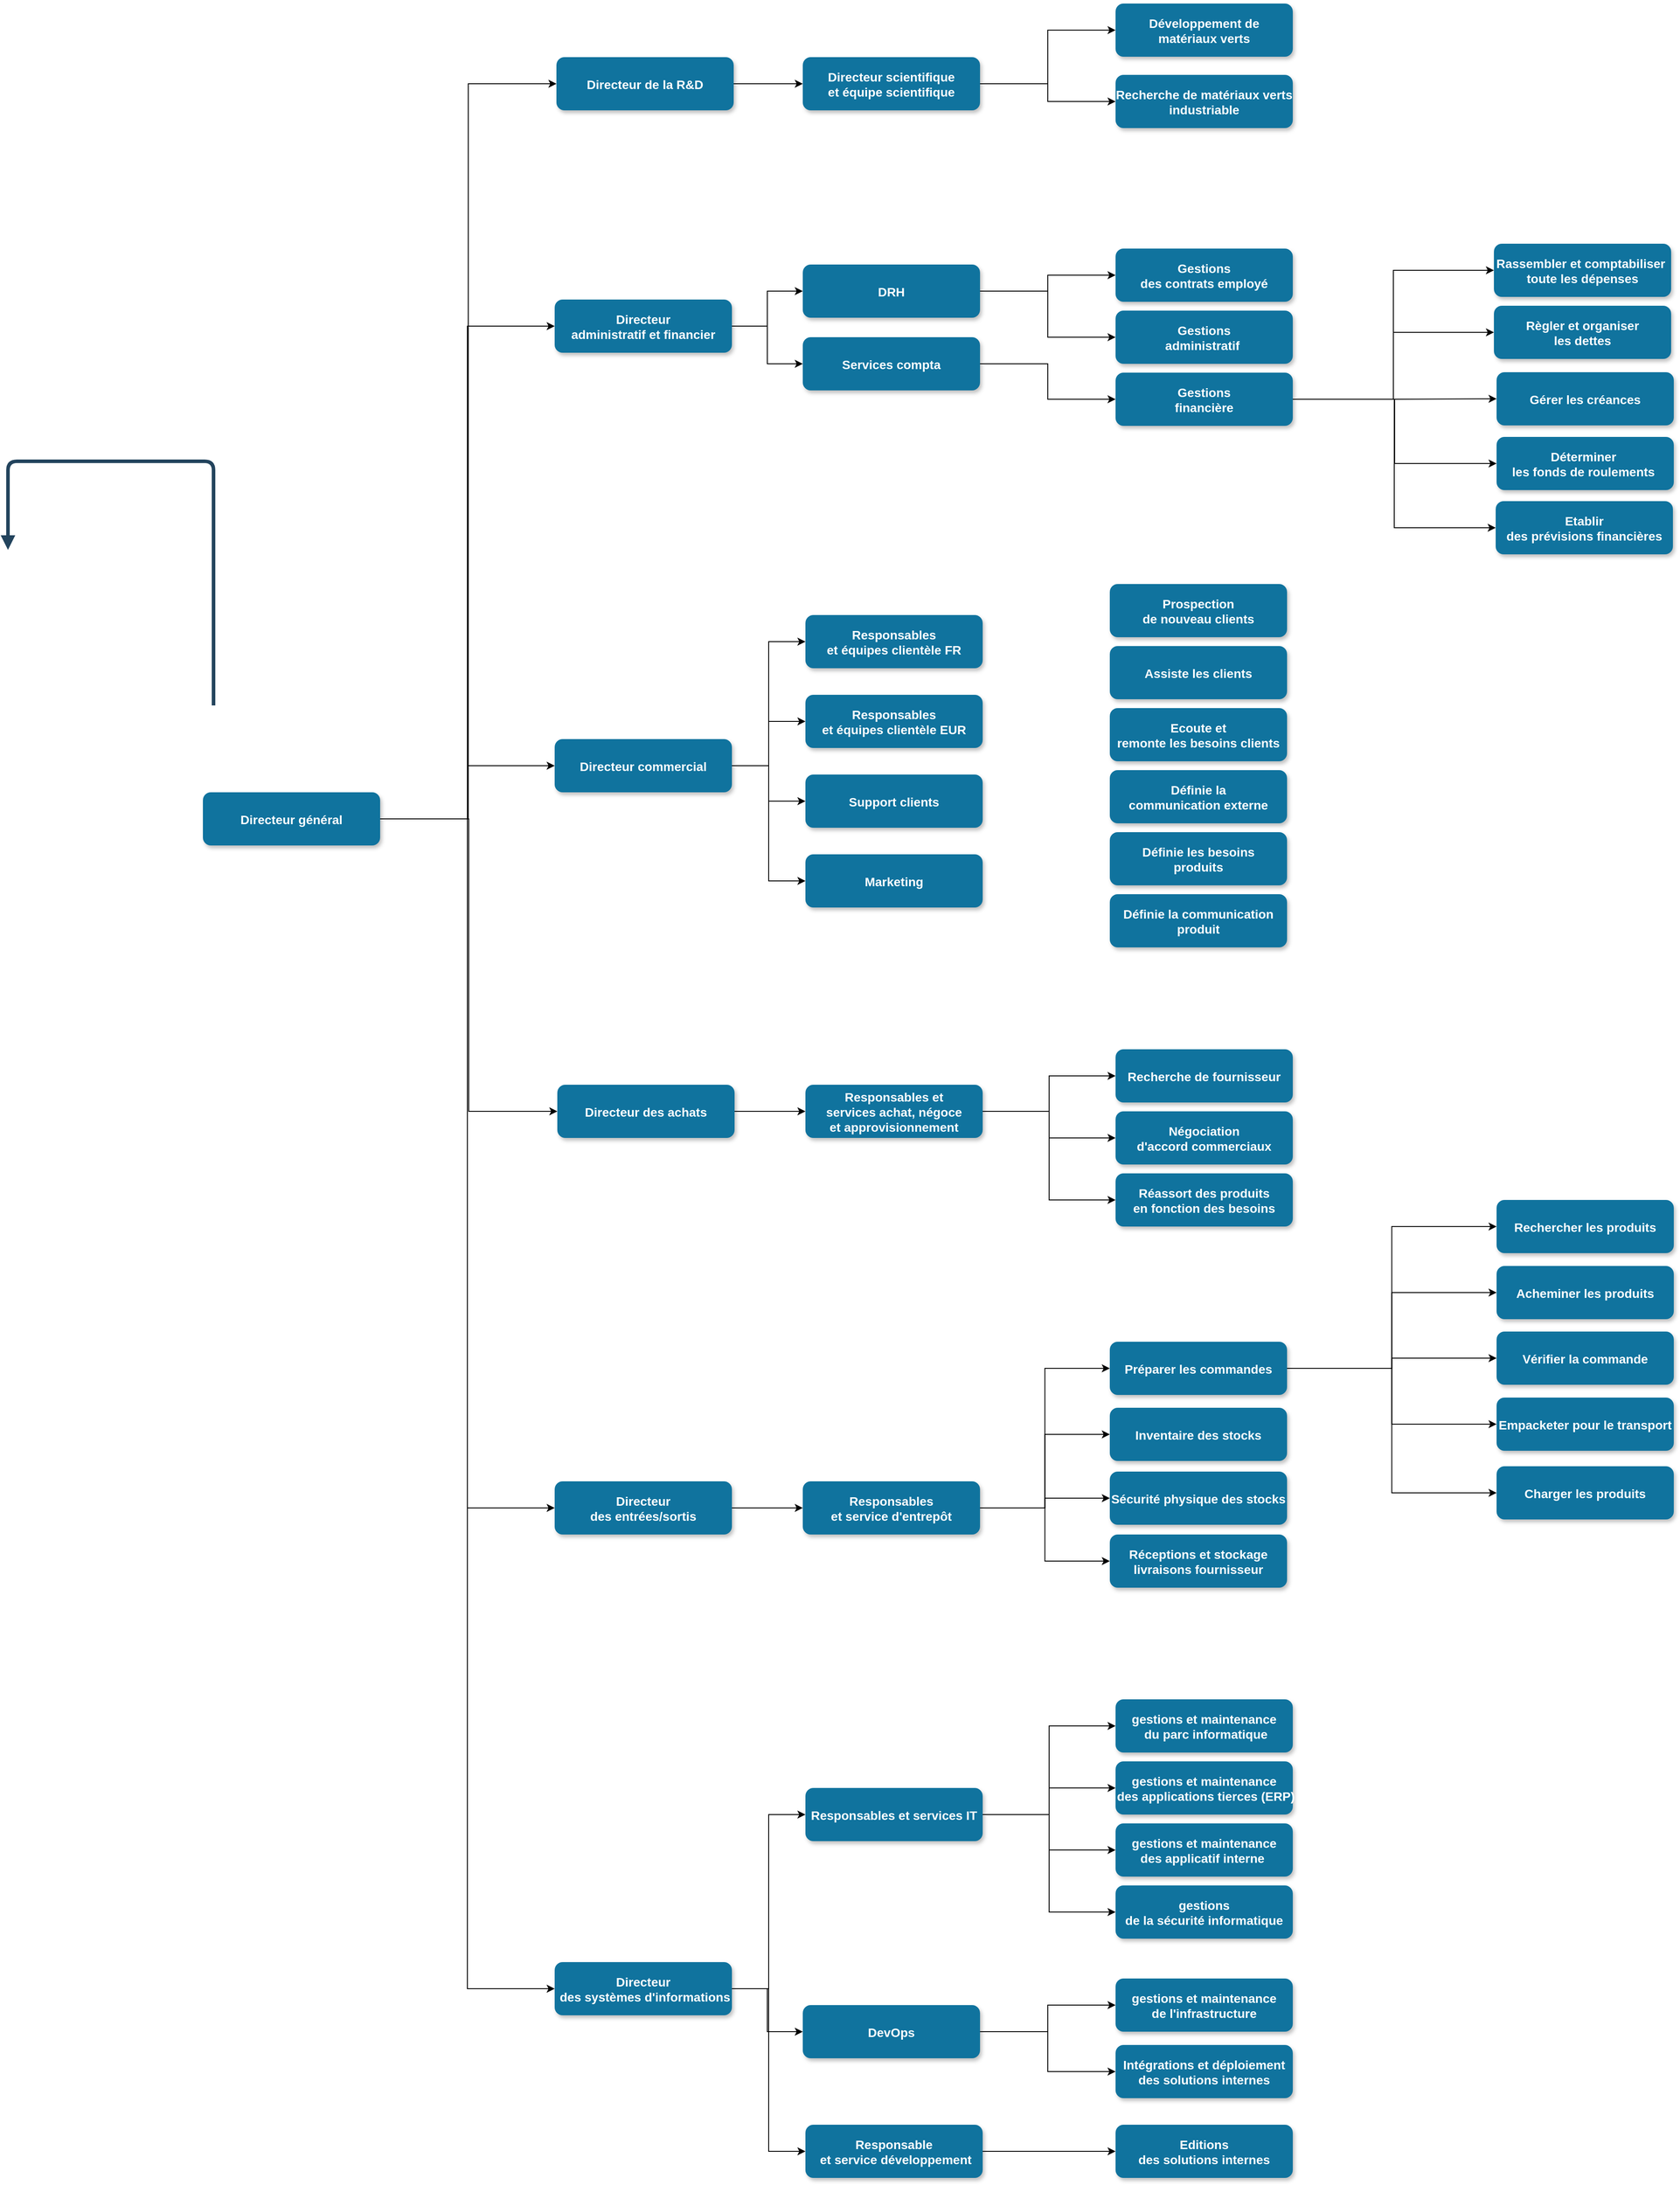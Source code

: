 <mxfile version="11.3.0" type="device" pages="1"><diagram name="Page-1" id="97916047-d0de-89f5-080d-49f4d83e522f"><mxGraphModel dx="5273.5" dy="3260.5" grid="1" gridSize="10" guides="1" tooltips="1" connect="1" arrows="1" fold="1" page="1" pageScale="1.5" pageWidth="1169" pageHeight="827" background="#ffffff" math="0" shadow="0"><root><mxCell id="0"/><mxCell id="1" parent="0"/><mxCell id="zk9zAfqhMUOHhA1e45EC-48" style="edgeStyle=orthogonalEdgeStyle;rounded=0;orthogonalLoop=1;jettySize=auto;html=1;entryX=0;entryY=0.5;entryDx=0;entryDy=0;" edge="1" parent="1" source="2" target="-ZElBQF-fnO5zHJk0N2G-56"><mxGeometry relative="1" as="geometry"/></mxCell><mxCell id="zk9zAfqhMUOHhA1e45EC-49" style="edgeStyle=orthogonalEdgeStyle;rounded=0;orthogonalLoop=1;jettySize=auto;html=1;" edge="1" parent="1" source="2" target="7"><mxGeometry relative="1" as="geometry"/></mxCell><mxCell id="zk9zAfqhMUOHhA1e45EC-50" style="edgeStyle=orthogonalEdgeStyle;rounded=0;orthogonalLoop=1;jettySize=auto;html=1;entryX=0;entryY=0.5;entryDx=0;entryDy=0;" edge="1" parent="1" source="2" target="5"><mxGeometry relative="1" as="geometry"/></mxCell><mxCell id="zk9zAfqhMUOHhA1e45EC-51" style="edgeStyle=orthogonalEdgeStyle;rounded=0;orthogonalLoop=1;jettySize=auto;html=1;entryX=0;entryY=0.5;entryDx=0;entryDy=0;" edge="1" parent="1" source="2" target="4"><mxGeometry relative="1" as="geometry"/></mxCell><mxCell id="zk9zAfqhMUOHhA1e45EC-58" style="edgeStyle=orthogonalEdgeStyle;rounded=0;orthogonalLoop=1;jettySize=auto;html=1;entryX=0;entryY=0.5;entryDx=0;entryDy=0;" edge="1" parent="1" source="2" target="6"><mxGeometry relative="1" as="geometry"/></mxCell><mxCell id="zk9zAfqhMUOHhA1e45EC-62" style="edgeStyle=orthogonalEdgeStyle;rounded=0;orthogonalLoop=1;jettySize=auto;html=1;entryX=0;entryY=0.5;entryDx=0;entryDy=0;" edge="1" parent="1" source="2" target="-ZElBQF-fnO5zHJk0N2G-55"><mxGeometry relative="1" as="geometry"/></mxCell><mxCell id="2" value="Directeur général" style="rounded=1;fillColor=#10739E;strokeColor=none;shadow=1;gradientColor=none;fontStyle=1;fontColor=#FFFFFF;fontSize=14;" parent="1" vertex="1"><mxGeometry x="-120" y="380" width="200" height="60" as="geometry"/></mxCell><mxCell id="zk9zAfqhMUOHhA1e45EC-57" style="edgeStyle=orthogonalEdgeStyle;rounded=0;orthogonalLoop=1;jettySize=auto;html=1;" edge="1" parent="1" source="4" target="-ZElBQF-fnO5zHJk0N2G-68"><mxGeometry relative="1" as="geometry"/></mxCell><mxCell id="4" value="Directeur &#10;des entrées/sortis" style="rounded=1;fillColor=#10739E;strokeColor=none;shadow=1;gradientColor=none;fontStyle=1;fontColor=#FFFFFF;fontSize=14;" parent="1" vertex="1"><mxGeometry x="277" y="1157.5" width="200" height="60" as="geometry"/></mxCell><mxCell id="zk9zAfqhMUOHhA1e45EC-56" value="" style="edgeStyle=orthogonalEdgeStyle;rounded=0;orthogonalLoop=1;jettySize=auto;html=1;" edge="1" parent="1" source="5" target="-ZElBQF-fnO5zHJk0N2G-67"><mxGeometry relative="1" as="geometry"/></mxCell><mxCell id="5" value="Directeur des achats" style="rounded=1;fillColor=#10739E;strokeColor=none;shadow=1;gradientColor=none;fontStyle=1;fontColor=#FFFFFF;fontSize=14;" parent="1" vertex="1"><mxGeometry x="280" y="710" width="200" height="60" as="geometry"/></mxCell><mxCell id="zk9zAfqhMUOHhA1e45EC-59" style="edgeStyle=orthogonalEdgeStyle;rounded=0;orthogonalLoop=1;jettySize=auto;html=1;entryX=0;entryY=0.5;entryDx=0;entryDy=0;" edge="1" parent="1" source="6" target="-ZElBQF-fnO5zHJk0N2G-69"><mxGeometry relative="1" as="geometry"/></mxCell><mxCell id="zk9zAfqhMUOHhA1e45EC-60" style="edgeStyle=orthogonalEdgeStyle;rounded=0;orthogonalLoop=1;jettySize=auto;html=1;" edge="1" parent="1" source="6" target="-ZElBQF-fnO5zHJk0N2G-80"><mxGeometry relative="1" as="geometry"/></mxCell><mxCell id="zk9zAfqhMUOHhA1e45EC-61" style="edgeStyle=orthogonalEdgeStyle;rounded=0;orthogonalLoop=1;jettySize=auto;html=1;entryX=0;entryY=0.5;entryDx=0;entryDy=0;" edge="1" parent="1" source="6" target="-ZElBQF-fnO5zHJk0N2G-70"><mxGeometry relative="1" as="geometry"/></mxCell><mxCell id="6" value="Directeur&#10; des systèmes d'informations" style="rounded=1;fillColor=#10739E;strokeColor=none;shadow=1;gradientColor=none;fontStyle=1;fontColor=#FFFFFF;fontSize=14;" parent="1" vertex="1"><mxGeometry x="277" y="1700" width="200" height="60" as="geometry"/></mxCell><mxCell id="zk9zAfqhMUOHhA1e45EC-52" style="edgeStyle=orthogonalEdgeStyle;rounded=0;orthogonalLoop=1;jettySize=auto;html=1;entryX=0;entryY=0.5;entryDx=0;entryDy=0;" edge="1" parent="1" source="7" target="-ZElBQF-fnO5zHJk0N2G-63"><mxGeometry relative="1" as="geometry"/></mxCell><mxCell id="zk9zAfqhMUOHhA1e45EC-53" style="edgeStyle=orthogonalEdgeStyle;rounded=0;orthogonalLoop=1;jettySize=auto;html=1;" edge="1" parent="1" source="7" target="-ZElBQF-fnO5zHJk0N2G-64"><mxGeometry relative="1" as="geometry"/></mxCell><mxCell id="zk9zAfqhMUOHhA1e45EC-54" style="edgeStyle=orthogonalEdgeStyle;rounded=0;orthogonalLoop=1;jettySize=auto;html=1;entryX=0;entryY=0.5;entryDx=0;entryDy=0;" edge="1" parent="1" source="7" target="-ZElBQF-fnO5zHJk0N2G-65"><mxGeometry relative="1" as="geometry"/></mxCell><mxCell id="zk9zAfqhMUOHhA1e45EC-55" style="edgeStyle=orthogonalEdgeStyle;rounded=0;orthogonalLoop=1;jettySize=auto;html=1;entryX=0;entryY=0.5;entryDx=0;entryDy=0;" edge="1" parent="1" source="7" target="-ZElBQF-fnO5zHJk0N2G-66"><mxGeometry relative="1" as="geometry"/></mxCell><mxCell id="7" value="Directeur commercial" style="rounded=1;fillColor=#10739E;strokeColor=none;shadow=1;gradientColor=none;fontStyle=1;fontColor=#FFFFFF;fontSize=14;" parent="1" vertex="1"><mxGeometry x="277" y="320" width="200" height="60" as="geometry"/></mxCell><mxCell id="30" value="" style="edgeStyle=elbowEdgeStyle;elbow=vertical;strokeWidth=4;endArrow=block;endFill=1;fontStyle=1;strokeColor=#23445D;" parent="1" edge="1"><mxGeometry x="-858" y="42" width="100" height="100" as="geometry"><mxPoint x="-108" y="282" as="sourcePoint"/><mxPoint x="-340" y="106.5" as="targetPoint"/><Array as="points"><mxPoint x="-510" y="6.5"/></Array></mxGeometry></mxCell><mxCell id="zk9zAfqhMUOHhA1e45EC-32" style="edgeStyle=orthogonalEdgeStyle;rounded=0;orthogonalLoop=1;jettySize=auto;html=1;entryX=0;entryY=0.5;entryDx=0;entryDy=0;" edge="1" parent="1" source="-ZElBQF-fnO5zHJk0N2G-55" target="-ZElBQF-fnO5zHJk0N2G-61"><mxGeometry relative="1" as="geometry"/></mxCell><mxCell id="zk9zAfqhMUOHhA1e45EC-33" style="edgeStyle=orthogonalEdgeStyle;rounded=0;orthogonalLoop=1;jettySize=auto;html=1;entryX=0;entryY=0.5;entryDx=0;entryDy=0;" edge="1" parent="1" source="-ZElBQF-fnO5zHJk0N2G-55" target="-ZElBQF-fnO5zHJk0N2G-62"><mxGeometry relative="1" as="geometry"/></mxCell><mxCell id="-ZElBQF-fnO5zHJk0N2G-55" value="Directeur &#10;administratif et financier" style="rounded=1;fillColor=#10739E;strokeColor=none;shadow=1;gradientColor=none;fontStyle=1;fontColor=#FFFFFF;fontSize=14;" parent="1" vertex="1"><mxGeometry x="277" y="-176" width="200" height="60" as="geometry"/></mxCell><mxCell id="zk9zAfqhMUOHhA1e45EC-47" style="edgeStyle=orthogonalEdgeStyle;rounded=0;orthogonalLoop=1;jettySize=auto;html=1;" edge="1" parent="1" source="-ZElBQF-fnO5zHJk0N2G-56" target="-ZElBQF-fnO5zHJk0N2G-58"><mxGeometry relative="1" as="geometry"/></mxCell><mxCell id="-ZElBQF-fnO5zHJk0N2G-56" value="Directeur de la R&amp;D" style="rounded=1;fillColor=#10739E;strokeColor=none;shadow=1;gradientColor=none;fontStyle=1;fontColor=#FFFFFF;fontSize=14;" parent="1" vertex="1"><mxGeometry x="279" y="-449.5" width="200" height="60" as="geometry"/></mxCell><mxCell id="zk9zAfqhMUOHhA1e45EC-45" style="edgeStyle=orthogonalEdgeStyle;rounded=0;orthogonalLoop=1;jettySize=auto;html=1;entryX=0;entryY=0.5;entryDx=0;entryDy=0;" edge="1" parent="1" source="-ZElBQF-fnO5zHJk0N2G-58" target="-ZElBQF-fnO5zHJk0N2G-83"><mxGeometry relative="1" as="geometry"/></mxCell><mxCell id="zk9zAfqhMUOHhA1e45EC-46" style="edgeStyle=orthogonalEdgeStyle;rounded=0;orthogonalLoop=1;jettySize=auto;html=1;entryX=0;entryY=0.5;entryDx=0;entryDy=0;" edge="1" parent="1" source="-ZElBQF-fnO5zHJk0N2G-58" target="-ZElBQF-fnO5zHJk0N2G-88"><mxGeometry relative="1" as="geometry"/></mxCell><mxCell id="-ZElBQF-fnO5zHJk0N2G-58" value="Directeur scientifique&#10;et équipe scientifique" style="rounded=1;fillColor=#10739E;strokeColor=none;shadow=1;gradientColor=none;fontStyle=1;fontColor=#FFFFFF;fontSize=14;" parent="1" vertex="1"><mxGeometry x="557" y="-449.5" width="200" height="60" as="geometry"/></mxCell><mxCell id="zk9zAfqhMUOHhA1e45EC-34" style="edgeStyle=orthogonalEdgeStyle;rounded=0;orthogonalLoop=1;jettySize=auto;html=1;entryX=0;entryY=0.5;entryDx=0;entryDy=0;" edge="1" parent="1" source="-ZElBQF-fnO5zHJk0N2G-61" target="-ZElBQF-fnO5zHJk0N2G-89"><mxGeometry relative="1" as="geometry"/></mxCell><mxCell id="zk9zAfqhMUOHhA1e45EC-39" style="edgeStyle=orthogonalEdgeStyle;rounded=0;orthogonalLoop=1;jettySize=auto;html=1;entryX=0;entryY=0.5;entryDx=0;entryDy=0;" edge="1" parent="1" source="-ZElBQF-fnO5zHJk0N2G-61" target="-ZElBQF-fnO5zHJk0N2G-102"><mxGeometry relative="1" as="geometry"/></mxCell><mxCell id="-ZElBQF-fnO5zHJk0N2G-61" value="DRH" style="rounded=1;fillColor=#10739E;strokeColor=none;shadow=1;gradientColor=none;fontStyle=1;fontColor=#FFFFFF;fontSize=14;" parent="1" vertex="1"><mxGeometry x="557" y="-215.5" width="200" height="60" as="geometry"/></mxCell><mxCell id="zk9zAfqhMUOHhA1e45EC-38" style="edgeStyle=orthogonalEdgeStyle;rounded=0;orthogonalLoop=1;jettySize=auto;html=1;entryX=0;entryY=0.5;entryDx=0;entryDy=0;" edge="1" parent="1" source="-ZElBQF-fnO5zHJk0N2G-62" target="-ZElBQF-fnO5zHJk0N2G-103"><mxGeometry relative="1" as="geometry"/></mxCell><mxCell id="-ZElBQF-fnO5zHJk0N2G-62" value="Services compta" style="rounded=1;fillColor=#10739E;strokeColor=none;shadow=1;gradientColor=none;fontStyle=1;fontColor=#FFFFFF;fontSize=14;" parent="1" vertex="1"><mxGeometry x="557" y="-133.5" width="200" height="60" as="geometry"/></mxCell><mxCell id="-ZElBQF-fnO5zHJk0N2G-63" value="Responsables &#10;et équipes clientèle FR" style="rounded=1;fillColor=#10739E;strokeColor=none;shadow=1;gradientColor=none;fontStyle=1;fontColor=#FFFFFF;fontSize=14;" parent="1" vertex="1"><mxGeometry x="560" y="180" width="200" height="60" as="geometry"/></mxCell><mxCell id="-ZElBQF-fnO5zHJk0N2G-64" value="Responsables &#10;et équipes clientèle EUR" style="rounded=1;fillColor=#10739E;strokeColor=none;shadow=1;gradientColor=none;fontStyle=1;fontColor=#FFFFFF;fontSize=14;" parent="1" vertex="1"><mxGeometry x="560" y="270" width="200" height="60" as="geometry"/></mxCell><mxCell id="-ZElBQF-fnO5zHJk0N2G-65" value="Support clients" style="rounded=1;fillColor=#10739E;strokeColor=none;shadow=1;gradientColor=none;fontStyle=1;fontColor=#FFFFFF;fontSize=14;" parent="1" vertex="1"><mxGeometry x="560" y="360" width="200" height="60" as="geometry"/></mxCell><mxCell id="-ZElBQF-fnO5zHJk0N2G-66" value="Marketing" style="rounded=1;fillColor=#10739E;strokeColor=none;shadow=1;gradientColor=none;fontStyle=1;fontColor=#FFFFFF;fontSize=14;" parent="1" vertex="1"><mxGeometry x="560" y="450" width="200" height="60" as="geometry"/></mxCell><mxCell id="zk9zAfqhMUOHhA1e45EC-72" style="edgeStyle=orthogonalEdgeStyle;rounded=0;orthogonalLoop=1;jettySize=auto;html=1;entryX=0;entryY=0.5;entryDx=0;entryDy=0;" edge="1" parent="1" source="-ZElBQF-fnO5zHJk0N2G-67" target="-ZElBQF-fnO5zHJk0N2G-93"><mxGeometry relative="1" as="geometry"/></mxCell><mxCell id="zk9zAfqhMUOHhA1e45EC-73" style="edgeStyle=orthogonalEdgeStyle;rounded=0;orthogonalLoop=1;jettySize=auto;html=1;entryX=0;entryY=0.5;entryDx=0;entryDy=0;" edge="1" parent="1" source="-ZElBQF-fnO5zHJk0N2G-67" target="-ZElBQF-fnO5zHJk0N2G-94"><mxGeometry relative="1" as="geometry"/></mxCell><mxCell id="zk9zAfqhMUOHhA1e45EC-74" style="edgeStyle=orthogonalEdgeStyle;rounded=0;orthogonalLoop=1;jettySize=auto;html=1;entryX=0;entryY=0.5;entryDx=0;entryDy=0;" edge="1" parent="1" source="-ZElBQF-fnO5zHJk0N2G-67" target="-ZElBQF-fnO5zHJk0N2G-95"><mxGeometry relative="1" as="geometry"/></mxCell><mxCell id="-ZElBQF-fnO5zHJk0N2G-67" value="Responsables et &#10;services achat, négoce &#10;et approvisionnement" style="rounded=1;fillColor=#10739E;strokeColor=none;shadow=1;gradientColor=none;fontStyle=1;fontColor=#FFFFFF;fontSize=14;" parent="1" vertex="1"><mxGeometry x="560" y="710" width="200" height="60" as="geometry"/></mxCell><mxCell id="zk9zAfqhMUOHhA1e45EC-63" style="edgeStyle=orthogonalEdgeStyle;rounded=0;orthogonalLoop=1;jettySize=auto;html=1;entryX=0;entryY=0.5;entryDx=0;entryDy=0;" edge="1" parent="1" source="-ZElBQF-fnO5zHJk0N2G-68" target="-ZElBQF-fnO5zHJk0N2G-100"><mxGeometry relative="1" as="geometry"/></mxCell><mxCell id="zk9zAfqhMUOHhA1e45EC-64" style="edgeStyle=orthogonalEdgeStyle;rounded=0;orthogonalLoop=1;jettySize=auto;html=1;entryX=0;entryY=0.5;entryDx=0;entryDy=0;" edge="1" parent="1" source="-ZElBQF-fnO5zHJk0N2G-68" target="-ZElBQF-fnO5zHJk0N2G-97"><mxGeometry relative="1" as="geometry"/></mxCell><mxCell id="zk9zAfqhMUOHhA1e45EC-65" style="edgeStyle=orthogonalEdgeStyle;rounded=0;orthogonalLoop=1;jettySize=auto;html=1;entryX=0;entryY=0.5;entryDx=0;entryDy=0;" edge="1" parent="1" source="-ZElBQF-fnO5zHJk0N2G-68" target="-ZElBQF-fnO5zHJk0N2G-98"><mxGeometry relative="1" as="geometry"/></mxCell><mxCell id="zk9zAfqhMUOHhA1e45EC-66" style="edgeStyle=orthogonalEdgeStyle;rounded=0;orthogonalLoop=1;jettySize=auto;html=1;entryX=0;entryY=0.5;entryDx=0;entryDy=0;" edge="1" parent="1" source="-ZElBQF-fnO5zHJk0N2G-68" target="-ZElBQF-fnO5zHJk0N2G-99"><mxGeometry relative="1" as="geometry"/></mxCell><mxCell id="-ZElBQF-fnO5zHJk0N2G-68" value="Responsables&#10;et service d'entrepôt" style="rounded=1;fillColor=#10739E;strokeColor=none;shadow=1;gradientColor=none;fontStyle=1;fontColor=#FFFFFF;fontSize=14;" parent="1" vertex="1"><mxGeometry x="557" y="1157.5" width="200" height="60" as="geometry"/></mxCell><mxCell id="zk9zAfqhMUOHhA1e45EC-75" style="edgeStyle=orthogonalEdgeStyle;rounded=0;orthogonalLoop=1;jettySize=auto;html=1;entryX=0;entryY=0.5;entryDx=0;entryDy=0;" edge="1" parent="1" source="-ZElBQF-fnO5zHJk0N2G-69" target="-ZElBQF-fnO5zHJk0N2G-72"><mxGeometry relative="1" as="geometry"/></mxCell><mxCell id="zk9zAfqhMUOHhA1e45EC-76" style="edgeStyle=orthogonalEdgeStyle;rounded=0;orthogonalLoop=1;jettySize=auto;html=1;" edge="1" parent="1" source="-ZElBQF-fnO5zHJk0N2G-69" target="-ZElBQF-fnO5zHJk0N2G-73"><mxGeometry relative="1" as="geometry"/></mxCell><mxCell id="zk9zAfqhMUOHhA1e45EC-77" style="edgeStyle=orthogonalEdgeStyle;rounded=0;orthogonalLoop=1;jettySize=auto;html=1;" edge="1" parent="1" source="-ZElBQF-fnO5zHJk0N2G-69" target="-ZElBQF-fnO5zHJk0N2G-78"><mxGeometry relative="1" as="geometry"/></mxCell><mxCell id="zk9zAfqhMUOHhA1e45EC-78" style="edgeStyle=orthogonalEdgeStyle;rounded=0;orthogonalLoop=1;jettySize=auto;html=1;entryX=0;entryY=0.5;entryDx=0;entryDy=0;" edge="1" parent="1" source="-ZElBQF-fnO5zHJk0N2G-69" target="-ZElBQF-fnO5zHJk0N2G-75"><mxGeometry relative="1" as="geometry"/></mxCell><mxCell id="-ZElBQF-fnO5zHJk0N2G-69" value="Responsables et services IT" style="rounded=1;fillColor=#10739E;strokeColor=none;shadow=1;gradientColor=none;fontStyle=1;fontColor=#FFFFFF;fontSize=14;" parent="1" vertex="1"><mxGeometry x="560" y="1503.5" width="200" height="60" as="geometry"/></mxCell><mxCell id="zk9zAfqhMUOHhA1e45EC-81" style="edgeStyle=orthogonalEdgeStyle;rounded=0;orthogonalLoop=1;jettySize=auto;html=1;entryX=0;entryY=0.5;entryDx=0;entryDy=0;" edge="1" parent="1" source="-ZElBQF-fnO5zHJk0N2G-70" target="-ZElBQF-fnO5zHJk0N2G-77"><mxGeometry relative="1" as="geometry"/></mxCell><mxCell id="-ZElBQF-fnO5zHJk0N2G-70" value="Responsable&#10; et service développement" style="rounded=1;fillColor=#10739E;strokeColor=none;shadow=1;gradientColor=none;fontStyle=1;fontColor=#FFFFFF;fontSize=14;" parent="1" vertex="1"><mxGeometry x="560" y="1883.5" width="200" height="60" as="geometry"/></mxCell><mxCell id="-ZElBQF-fnO5zHJk0N2G-72" value="gestions et maintenance&#10; du parc informatique" style="rounded=1;fillColor=#10739E;strokeColor=none;shadow=1;gradientColor=none;fontStyle=1;fontColor=#FFFFFF;fontSize=14;" parent="1" vertex="1"><mxGeometry x="910" y="1403.5" width="200" height="60" as="geometry"/></mxCell><mxCell id="-ZElBQF-fnO5zHJk0N2G-73" value="gestions et maintenance&#10; des applications tierces (ERP)" style="rounded=1;fillColor=#10739E;strokeColor=none;shadow=1;gradientColor=none;fontStyle=1;fontColor=#FFFFFF;fontSize=14;" parent="1" vertex="1"><mxGeometry x="910" y="1473.5" width="200" height="60" as="geometry"/></mxCell><mxCell id="-ZElBQF-fnO5zHJk0N2G-74" value="gestions et maintenance&#10;de l'infrastructure" style="rounded=1;fillColor=#10739E;strokeColor=none;shadow=1;gradientColor=none;fontStyle=1;fontColor=#FFFFFF;fontSize=14;" parent="1" vertex="1"><mxGeometry x="910" y="1718.5" width="200" height="60" as="geometry"/></mxCell><mxCell id="-ZElBQF-fnO5zHJk0N2G-75" value="gestions &#10;de la sécurité informatique" style="rounded=1;fillColor=#10739E;strokeColor=none;shadow=1;gradientColor=none;fontStyle=1;fontColor=#FFFFFF;fontSize=14;" parent="1" vertex="1"><mxGeometry x="910" y="1613.5" width="200" height="60" as="geometry"/></mxCell><mxCell id="-ZElBQF-fnO5zHJk0N2G-77" value="Editions&#10;des solutions internes" style="rounded=1;fillColor=#10739E;strokeColor=none;shadow=1;gradientColor=none;fontStyle=1;fontColor=#FFFFFF;fontSize=14;" parent="1" vertex="1"><mxGeometry x="910" y="1883.5" width="200" height="60" as="geometry"/></mxCell><mxCell id="-ZElBQF-fnO5zHJk0N2G-78" value="gestions et maintenance&#10;des applicatif interne " style="rounded=1;fillColor=#10739E;strokeColor=none;shadow=1;gradientColor=none;fontStyle=1;fontColor=#FFFFFF;fontSize=14;" parent="1" vertex="1"><mxGeometry x="910" y="1543.5" width="200" height="60" as="geometry"/></mxCell><mxCell id="-ZElBQF-fnO5zHJk0N2G-79" value="Intégrations et déploiement &#10;des solutions internes" style="rounded=1;fillColor=#10739E;strokeColor=none;shadow=1;gradientColor=none;fontStyle=1;fontColor=#FFFFFF;fontSize=14;" parent="1" vertex="1"><mxGeometry x="910" y="1793.5" width="200" height="60" as="geometry"/></mxCell><mxCell id="zk9zAfqhMUOHhA1e45EC-79" style="edgeStyle=orthogonalEdgeStyle;rounded=0;orthogonalLoop=1;jettySize=auto;html=1;entryX=0;entryY=0.5;entryDx=0;entryDy=0;" edge="1" parent="1" source="-ZElBQF-fnO5zHJk0N2G-80" target="-ZElBQF-fnO5zHJk0N2G-74"><mxGeometry relative="1" as="geometry"/></mxCell><mxCell id="zk9zAfqhMUOHhA1e45EC-80" style="edgeStyle=orthogonalEdgeStyle;rounded=0;orthogonalLoop=1;jettySize=auto;html=1;" edge="1" parent="1" source="-ZElBQF-fnO5zHJk0N2G-80" target="-ZElBQF-fnO5zHJk0N2G-79"><mxGeometry relative="1" as="geometry"/></mxCell><mxCell id="-ZElBQF-fnO5zHJk0N2G-80" value="DevOps" style="rounded=1;fillColor=#10739E;strokeColor=none;shadow=1;gradientColor=none;fontStyle=1;fontColor=#FFFFFF;fontSize=14;" parent="1" vertex="1"><mxGeometry x="557" y="1748.5" width="200" height="60" as="geometry"/></mxCell><mxCell id="-ZElBQF-fnO5zHJk0N2G-83" value="Développement de &#10;matériaux verts" style="rounded=1;fillColor=#10739E;strokeColor=none;shadow=1;gradientColor=none;fontStyle=1;fontColor=#FFFFFF;fontSize=14;" parent="1" vertex="1"><mxGeometry x="910" y="-510" width="200" height="60" as="geometry"/></mxCell><mxCell id="-ZElBQF-fnO5zHJk0N2G-85" value="Assiste les clients" style="rounded=1;fillColor=#10739E;strokeColor=none;shadow=1;gradientColor=none;fontStyle=1;fontColor=#FFFFFF;fontSize=14;" parent="1" vertex="1"><mxGeometry x="903.5" y="215" width="200" height="60" as="geometry"/></mxCell><mxCell id="-ZElBQF-fnO5zHJk0N2G-86" value="Ecoute et &#10;remonte les besoins clients" style="rounded=1;fillColor=#10739E;strokeColor=none;shadow=1;gradientColor=none;fontStyle=1;fontColor=#FFFFFF;fontSize=14;" parent="1" vertex="1"><mxGeometry x="903.5" y="285" width="200" height="60" as="geometry"/></mxCell><mxCell id="-ZElBQF-fnO5zHJk0N2G-87" value="Définie la &#10;communication externe" style="rounded=1;fillColor=#10739E;strokeColor=none;shadow=1;gradientColor=none;fontStyle=1;fontColor=#FFFFFF;fontSize=14;" parent="1" vertex="1"><mxGeometry x="903.5" y="355" width="200" height="60" as="geometry"/></mxCell><mxCell id="-ZElBQF-fnO5zHJk0N2G-88" value="Recherche de matériaux verts&#10;industriable" style="rounded=1;fillColor=#10739E;strokeColor=none;shadow=1;gradientColor=none;fontStyle=1;fontColor=#FFFFFF;fontSize=14;" parent="1" vertex="1"><mxGeometry x="910" y="-429.5" width="200" height="60" as="geometry"/></mxCell><mxCell id="-ZElBQF-fnO5zHJk0N2G-89" value="Gestions &#10;des contrats employé" style="rounded=1;fillColor=#10739E;strokeColor=none;shadow=1;gradientColor=none;fontStyle=1;fontColor=#FFFFFF;fontSize=14;" parent="1" vertex="1"><mxGeometry x="910" y="-233.5" width="200" height="60" as="geometry"/></mxCell><mxCell id="-ZElBQF-fnO5zHJk0N2G-90" value="Définie les besoins &#10;produits" style="rounded=1;fillColor=#10739E;strokeColor=none;shadow=1;gradientColor=none;fontStyle=1;fontColor=#FFFFFF;fontSize=14;" parent="1" vertex="1"><mxGeometry x="903.5" y="425" width="200" height="60" as="geometry"/></mxCell><mxCell id="-ZElBQF-fnO5zHJk0N2G-91" value="Définie la communication &#10;produit" style="rounded=1;fillColor=#10739E;strokeColor=none;shadow=1;gradientColor=none;fontStyle=1;fontColor=#FFFFFF;fontSize=14;" parent="1" vertex="1"><mxGeometry x="903.5" y="495" width="200" height="60" as="geometry"/></mxCell><mxCell id="-ZElBQF-fnO5zHJk0N2G-92" value="Prospection&#10;de nouveau clients" style="rounded=1;fillColor=#10739E;strokeColor=none;shadow=1;gradientColor=none;fontStyle=1;fontColor=#FFFFFF;fontSize=14;" parent="1" vertex="1"><mxGeometry x="903.5" y="145" width="200" height="60" as="geometry"/></mxCell><mxCell id="-ZElBQF-fnO5zHJk0N2G-93" value="Recherche de fournisseur" style="rounded=1;fillColor=#10739E;strokeColor=none;shadow=1;gradientColor=none;fontStyle=1;fontColor=#FFFFFF;fontSize=14;" parent="1" vertex="1"><mxGeometry x="910" y="670" width="200" height="60" as="geometry"/></mxCell><mxCell id="-ZElBQF-fnO5zHJk0N2G-94" value="Négociation &#10;d'accord commerciaux" style="rounded=1;fillColor=#10739E;strokeColor=none;shadow=1;gradientColor=none;fontStyle=1;fontColor=#FFFFFF;fontSize=14;" parent="1" vertex="1"><mxGeometry x="910" y="740" width="200" height="60" as="geometry"/></mxCell><mxCell id="-ZElBQF-fnO5zHJk0N2G-95" value="Réassort des produits &#10;en fonction des besoins" style="rounded=1;fillColor=#10739E;strokeColor=none;shadow=1;gradientColor=none;fontStyle=1;fontColor=#FFFFFF;fontSize=14;" parent="1" vertex="1"><mxGeometry x="910" y="810" width="200" height="60" as="geometry"/></mxCell><mxCell id="-ZElBQF-fnO5zHJk0N2G-97" value="Inventaire des stocks" style="rounded=1;fillColor=#10739E;strokeColor=none;shadow=1;gradientColor=none;fontStyle=1;fontColor=#FFFFFF;fontSize=14;" parent="1" vertex="1"><mxGeometry x="903.5" y="1074.5" width="200" height="60" as="geometry"/></mxCell><mxCell id="-ZElBQF-fnO5zHJk0N2G-98" value="Sécurité physique des stocks" style="rounded=1;fillColor=#10739E;strokeColor=none;shadow=1;gradientColor=none;fontStyle=1;fontColor=#FFFFFF;fontSize=14;" parent="1" vertex="1"><mxGeometry x="903.5" y="1146.5" width="200" height="60" as="geometry"/></mxCell><mxCell id="-ZElBQF-fnO5zHJk0N2G-99" value="Réceptions et stockage&#10;livraisons fournisseur" style="rounded=1;fillColor=#10739E;strokeColor=none;shadow=1;gradientColor=none;fontStyle=1;fontColor=#FFFFFF;fontSize=14;" parent="1" vertex="1"><mxGeometry x="903.5" y="1217.5" width="200" height="60" as="geometry"/></mxCell><mxCell id="zk9zAfqhMUOHhA1e45EC-67" style="edgeStyle=orthogonalEdgeStyle;rounded=0;orthogonalLoop=1;jettySize=auto;html=1;entryX=0;entryY=0.5;entryDx=0;entryDy=0;" edge="1" parent="1" source="-ZElBQF-fnO5zHJk0N2G-100" target="-ZElBQF-fnO5zHJk0N2G-111"><mxGeometry relative="1" as="geometry"/></mxCell><mxCell id="zk9zAfqhMUOHhA1e45EC-68" style="edgeStyle=orthogonalEdgeStyle;rounded=0;orthogonalLoop=1;jettySize=auto;html=1;entryX=0;entryY=0.5;entryDx=0;entryDy=0;" edge="1" parent="1" source="-ZElBQF-fnO5zHJk0N2G-100" target="-ZElBQF-fnO5zHJk0N2G-112"><mxGeometry relative="1" as="geometry"/></mxCell><mxCell id="zk9zAfqhMUOHhA1e45EC-69" style="edgeStyle=orthogonalEdgeStyle;rounded=0;orthogonalLoop=1;jettySize=auto;html=1;" edge="1" parent="1" source="-ZElBQF-fnO5zHJk0N2G-100" target="-ZElBQF-fnO5zHJk0N2G-115"><mxGeometry relative="1" as="geometry"/></mxCell><mxCell id="zk9zAfqhMUOHhA1e45EC-70" style="edgeStyle=orthogonalEdgeStyle;rounded=0;orthogonalLoop=1;jettySize=auto;html=1;entryX=0;entryY=0.5;entryDx=0;entryDy=0;" edge="1" parent="1" source="-ZElBQF-fnO5zHJk0N2G-100" target="-ZElBQF-fnO5zHJk0N2G-113"><mxGeometry relative="1" as="geometry"/></mxCell><mxCell id="zk9zAfqhMUOHhA1e45EC-71" style="edgeStyle=orthogonalEdgeStyle;rounded=0;orthogonalLoop=1;jettySize=auto;html=1;entryX=0;entryY=0.5;entryDx=0;entryDy=0;" edge="1" parent="1" source="-ZElBQF-fnO5zHJk0N2G-100" target="-ZElBQF-fnO5zHJk0N2G-114"><mxGeometry relative="1" as="geometry"/></mxCell><mxCell id="-ZElBQF-fnO5zHJk0N2G-100" value="Préparer les commandes" style="rounded=1;fillColor=#10739E;strokeColor=none;shadow=1;gradientColor=none;fontStyle=1;fontColor=#FFFFFF;fontSize=14;" parent="1" vertex="1"><mxGeometry x="903.5" y="1000" width="200" height="60" as="geometry"/></mxCell><mxCell id="-ZElBQF-fnO5zHJk0N2G-102" value="Gestions &#10;administratif " style="rounded=1;fillColor=#10739E;strokeColor=none;shadow=1;gradientColor=none;fontStyle=1;fontColor=#FFFFFF;fontSize=14;" parent="1" vertex="1"><mxGeometry x="910" y="-163.5" width="200" height="60" as="geometry"/></mxCell><mxCell id="zk9zAfqhMUOHhA1e45EC-40" style="edgeStyle=orthogonalEdgeStyle;rounded=0;orthogonalLoop=1;jettySize=auto;html=1;entryX=0;entryY=0.5;entryDx=0;entryDy=0;" edge="1" parent="1" source="-ZElBQF-fnO5zHJk0N2G-103" target="-ZElBQF-fnO5zHJk0N2G-105"><mxGeometry relative="1" as="geometry"/></mxCell><mxCell id="zk9zAfqhMUOHhA1e45EC-41" style="edgeStyle=orthogonalEdgeStyle;rounded=0;orthogonalLoop=1;jettySize=auto;html=1;entryX=0;entryY=0.5;entryDx=0;entryDy=0;" edge="1" parent="1" source="-ZElBQF-fnO5zHJk0N2G-103" target="-ZElBQF-fnO5zHJk0N2G-106"><mxGeometry relative="1" as="geometry"/></mxCell><mxCell id="zk9zAfqhMUOHhA1e45EC-42" style="edgeStyle=orthogonalEdgeStyle;rounded=0;orthogonalLoop=1;jettySize=auto;html=1;entryX=0;entryY=0.5;entryDx=0;entryDy=0;" edge="1" parent="1" source="-ZElBQF-fnO5zHJk0N2G-103" target="-ZElBQF-fnO5zHJk0N2G-110"><mxGeometry relative="1" as="geometry"/></mxCell><mxCell id="zk9zAfqhMUOHhA1e45EC-43" style="edgeStyle=orthogonalEdgeStyle;rounded=0;orthogonalLoop=1;jettySize=auto;html=1;entryX=0;entryY=0.5;entryDx=0;entryDy=0;" edge="1" parent="1" source="-ZElBQF-fnO5zHJk0N2G-103" target="-ZElBQF-fnO5zHJk0N2G-107"><mxGeometry relative="1" as="geometry"/></mxCell><mxCell id="zk9zAfqhMUOHhA1e45EC-44" style="edgeStyle=orthogonalEdgeStyle;rounded=0;orthogonalLoop=1;jettySize=auto;html=1;entryX=0;entryY=0.5;entryDx=0;entryDy=0;" edge="1" parent="1" source="-ZElBQF-fnO5zHJk0N2G-103" target="-ZElBQF-fnO5zHJk0N2G-108"><mxGeometry relative="1" as="geometry"/></mxCell><mxCell id="-ZElBQF-fnO5zHJk0N2G-103" value="Gestions &#10;financière" style="rounded=1;fillColor=#10739E;strokeColor=none;shadow=1;gradientColor=none;fontStyle=1;fontColor=#FFFFFF;fontSize=14;" parent="1" vertex="1"><mxGeometry x="910" y="-93.5" width="200" height="60" as="geometry"/></mxCell><mxCell id="-ZElBQF-fnO5zHJk0N2G-105" value="Rassembler et comptabiliser &#10;toute les dépenses" style="rounded=1;fillColor=#10739E;strokeColor=none;shadow=1;gradientColor=none;fontStyle=1;fontColor=#FFFFFF;fontSize=14;" parent="1" vertex="1"><mxGeometry x="1337" y="-239" width="200" height="60" as="geometry"/></mxCell><mxCell id="-ZElBQF-fnO5zHJk0N2G-106" value="Règler et organiser&#10;les dettes" style="rounded=1;fillColor=#10739E;strokeColor=none;shadow=1;gradientColor=none;fontStyle=1;fontColor=#FFFFFF;fontSize=14;" parent="1" vertex="1"><mxGeometry x="1337" y="-169" width="200" height="60" as="geometry"/></mxCell><mxCell id="-ZElBQF-fnO5zHJk0N2G-107" value="Déterminer &#10;les fonds de roulements " style="rounded=1;fillColor=#10739E;strokeColor=none;shadow=1;gradientColor=none;fontStyle=1;fontColor=#FFFFFF;fontSize=14;" parent="1" vertex="1"><mxGeometry x="1340" y="-21" width="200" height="60" as="geometry"/></mxCell><mxCell id="-ZElBQF-fnO5zHJk0N2G-108" value="Etablir &#10;des prévisions financières" style="rounded=1;fillColor=#10739E;strokeColor=none;shadow=1;gradientColor=none;fontStyle=1;fontColor=#FFFFFF;fontSize=14;" parent="1" vertex="1"><mxGeometry x="1339" y="51.5" width="200" height="60" as="geometry"/></mxCell><mxCell id="-ZElBQF-fnO5zHJk0N2G-110" value="Gérer les créances" style="rounded=1;fillColor=#10739E;strokeColor=none;shadow=1;gradientColor=none;fontStyle=1;fontColor=#FFFFFF;fontSize=14;" parent="1" vertex="1"><mxGeometry x="1340" y="-94" width="200" height="60" as="geometry"/></mxCell><mxCell id="-ZElBQF-fnO5zHJk0N2G-111" value="Rechercher les produits" style="rounded=1;fillColor=#10739E;strokeColor=none;shadow=1;gradientColor=none;fontStyle=1;fontColor=#FFFFFF;fontSize=14;" parent="1" vertex="1"><mxGeometry x="1340" y="840" width="200" height="60" as="geometry"/></mxCell><mxCell id="-ZElBQF-fnO5zHJk0N2G-112" value="Acheminer les produits" style="rounded=1;fillColor=#10739E;strokeColor=none;shadow=1;gradientColor=none;fontStyle=1;fontColor=#FFFFFF;fontSize=14;" parent="1" vertex="1"><mxGeometry x="1340" y="914.5" width="200" height="60" as="geometry"/></mxCell><mxCell id="-ZElBQF-fnO5zHJk0N2G-113" value="Empacketer pour le transport" style="rounded=1;fillColor=#10739E;strokeColor=none;shadow=1;gradientColor=none;fontStyle=1;fontColor=#FFFFFF;fontSize=14;" parent="1" vertex="1"><mxGeometry x="1340" y="1063" width="200" height="60" as="geometry"/></mxCell><mxCell id="-ZElBQF-fnO5zHJk0N2G-114" value="Charger les produits" style="rounded=1;fillColor=#10739E;strokeColor=none;shadow=1;gradientColor=none;fontStyle=1;fontColor=#FFFFFF;fontSize=14;" parent="1" vertex="1"><mxGeometry x="1340" y="1140.5" width="200" height="60" as="geometry"/></mxCell><mxCell id="-ZElBQF-fnO5zHJk0N2G-115" value="Vérifier la commande" style="rounded=1;fillColor=#10739E;strokeColor=none;shadow=1;gradientColor=none;fontStyle=1;fontColor=#FFFFFF;fontSize=14;" parent="1" vertex="1"><mxGeometry x="1340" y="988.5" width="200" height="60" as="geometry"/></mxCell></root></mxGraphModel></diagram></mxfile>